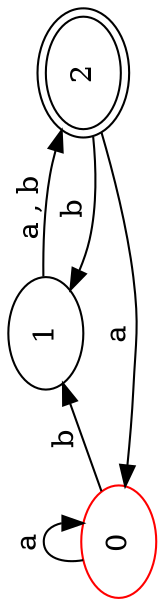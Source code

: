 digraph a { 
 graph [rotate = 90];
 rankdir=LR
0[ label ="0", color=red ];
0 -> 0 [ label = "a" ];
0 -> 1 [ label = "b" ];
1[ label ="1",];
1 -> 2 [ label = "a , b" ];
2[ label ="2",peripheries=2 ];
2 -> 0 [ label = "a" ];
2 -> 1 [ label = "b" ];
}
